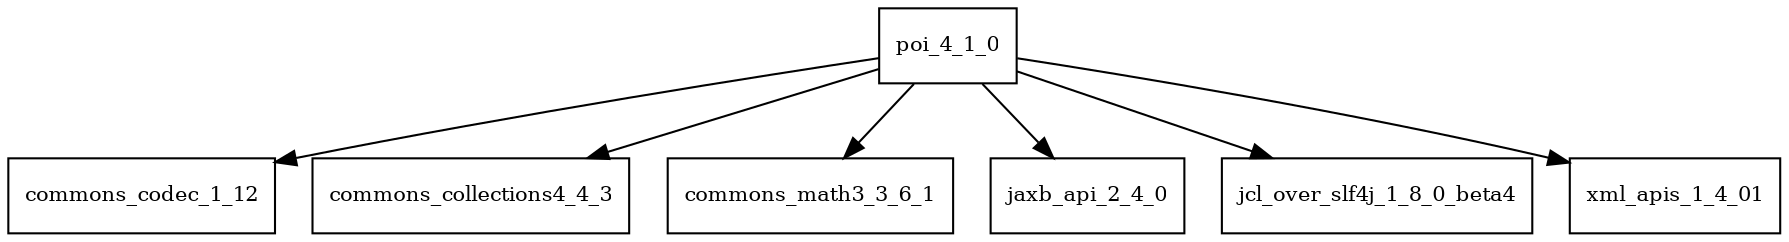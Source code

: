 digraph poi_4_1_0_dependencies {
  node [shape = box, fontsize=10.0];
  poi_4_1_0 -> commons_codec_1_12;
  poi_4_1_0 -> commons_collections4_4_3;
  poi_4_1_0 -> commons_math3_3_6_1;
  poi_4_1_0 -> jaxb_api_2_4_0;
  poi_4_1_0 -> jcl_over_slf4j_1_8_0_beta4;
  poi_4_1_0 -> xml_apis_1_4_01;
}
